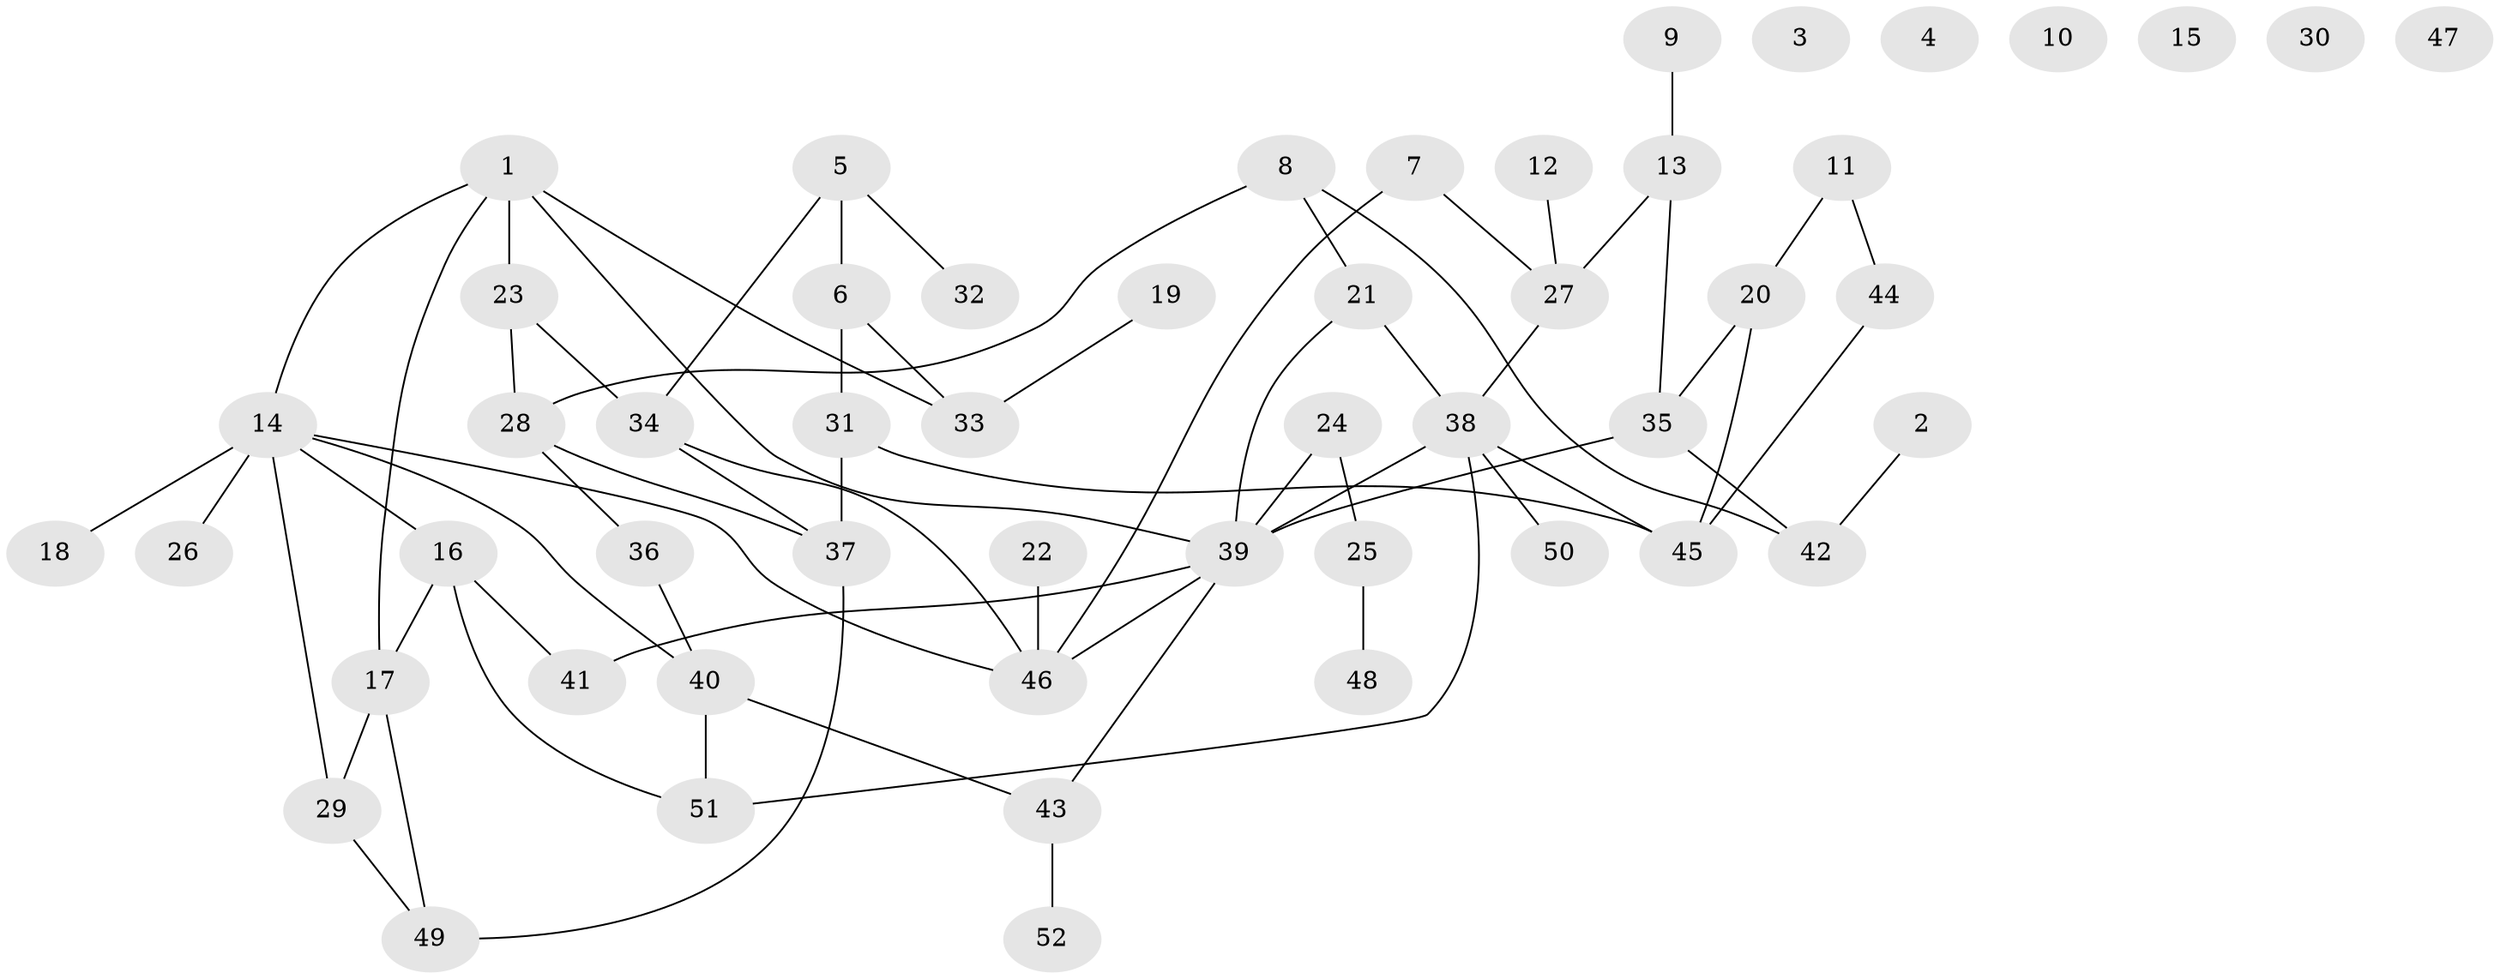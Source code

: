// coarse degree distribution, {1: 0.4, 3: 0.26666666666666666, 4: 0.06666666666666667, 5: 0.06666666666666667, 8: 0.06666666666666667, 2: 0.06666666666666667, 11: 0.06666666666666667}
// Generated by graph-tools (version 1.1) at 2025/35/03/04/25 23:35:46]
// undirected, 52 vertices, 67 edges
graph export_dot {
  node [color=gray90,style=filled];
  1;
  2;
  3;
  4;
  5;
  6;
  7;
  8;
  9;
  10;
  11;
  12;
  13;
  14;
  15;
  16;
  17;
  18;
  19;
  20;
  21;
  22;
  23;
  24;
  25;
  26;
  27;
  28;
  29;
  30;
  31;
  32;
  33;
  34;
  35;
  36;
  37;
  38;
  39;
  40;
  41;
  42;
  43;
  44;
  45;
  46;
  47;
  48;
  49;
  50;
  51;
  52;
  1 -- 14;
  1 -- 17;
  1 -- 23;
  1 -- 33;
  1 -- 39;
  2 -- 42;
  5 -- 6;
  5 -- 32;
  5 -- 34;
  6 -- 31;
  6 -- 33;
  7 -- 27;
  7 -- 46;
  8 -- 21;
  8 -- 28;
  8 -- 42;
  9 -- 13;
  11 -- 20;
  11 -- 44;
  12 -- 27;
  13 -- 27;
  13 -- 35;
  14 -- 16;
  14 -- 18;
  14 -- 26;
  14 -- 29;
  14 -- 40;
  14 -- 46;
  16 -- 17;
  16 -- 41;
  16 -- 51;
  17 -- 29;
  17 -- 49;
  19 -- 33;
  20 -- 35;
  20 -- 45;
  21 -- 38;
  21 -- 39;
  22 -- 46;
  23 -- 28;
  23 -- 34;
  24 -- 25;
  24 -- 39;
  25 -- 48;
  27 -- 38;
  28 -- 36;
  28 -- 37;
  29 -- 49;
  31 -- 37;
  31 -- 45;
  34 -- 37;
  34 -- 46;
  35 -- 39;
  35 -- 42;
  36 -- 40;
  37 -- 49;
  38 -- 39;
  38 -- 45;
  38 -- 50;
  38 -- 51;
  39 -- 41;
  39 -- 43;
  39 -- 46;
  40 -- 43;
  40 -- 51;
  43 -- 52;
  44 -- 45;
}
